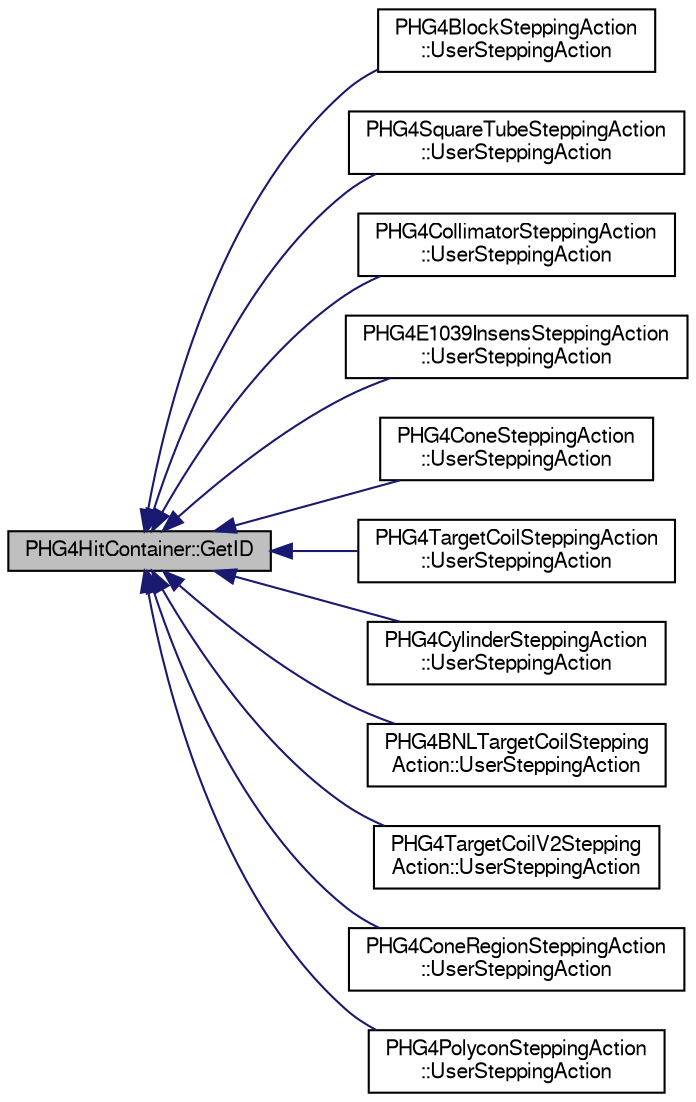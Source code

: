 digraph "PHG4HitContainer::GetID"
{
  bgcolor="transparent";
  edge [fontname="FreeSans",fontsize="10",labelfontname="FreeSans",labelfontsize="10"];
  node [fontname="FreeSans",fontsize="10",shape=record];
  rankdir="LR";
  Node1 [label="PHG4HitContainer::GetID",height=0.2,width=0.4,color="black", fillcolor="grey75", style="filled" fontcolor="black"];
  Node1 -> Node2 [dir="back",color="midnightblue",fontsize="10",style="solid",fontname="FreeSans"];
  Node2 [label="PHG4BlockSteppingAction\l::UserSteppingAction",height=0.2,width=0.4,color="black",URL="$d1/da2/classPHG4BlockSteppingAction.html#ae7baa1eb4f42a8a23888709986dd6881",tooltip="stepping action "];
  Node1 -> Node3 [dir="back",color="midnightblue",fontsize="10",style="solid",fontname="FreeSans"];
  Node3 [label="PHG4SquareTubeSteppingAction\l::UserSteppingAction",height=0.2,width=0.4,color="black",URL="$dc/d4f/classPHG4SquareTubeSteppingAction.html#a92220e4fe55c670cc2a51162184abb11",tooltip="stepping action "];
  Node1 -> Node4 [dir="back",color="midnightblue",fontsize="10",style="solid",fontname="FreeSans"];
  Node4 [label="PHG4CollimatorSteppingAction\l::UserSteppingAction",height=0.2,width=0.4,color="black",URL="$d2/dc6/classPHG4CollimatorSteppingAction.html#a615dc42ea59ff8790f73255c56a8c654",tooltip="stepping action "];
  Node1 -> Node5 [dir="back",color="midnightblue",fontsize="10",style="solid",fontname="FreeSans"];
  Node5 [label="PHG4E1039InsensSteppingAction\l::UserSteppingAction",height=0.2,width=0.4,color="black",URL="$d9/d14/classPHG4E1039InsensSteppingAction.html#a96517d619844a56a49d337482f09d5dd",tooltip="stepping action "];
  Node1 -> Node6 [dir="back",color="midnightblue",fontsize="10",style="solid",fontname="FreeSans"];
  Node6 [label="PHG4ConeSteppingAction\l::UserSteppingAction",height=0.2,width=0.4,color="black",URL="$d4/d7a/classPHG4ConeSteppingAction.html#aafbfccdd1c6a946b946087b0e15580b7",tooltip="stepping action "];
  Node1 -> Node7 [dir="back",color="midnightblue",fontsize="10",style="solid",fontname="FreeSans"];
  Node7 [label="PHG4TargetCoilSteppingAction\l::UserSteppingAction",height=0.2,width=0.4,color="black",URL="$db/d00/classPHG4TargetCoilSteppingAction.html#a782a5cc75c50dcb78cff48729fe8922f",tooltip="stepping action "];
  Node1 -> Node8 [dir="back",color="midnightblue",fontsize="10",style="solid",fontname="FreeSans"];
  Node8 [label="PHG4CylinderSteppingAction\l::UserSteppingAction",height=0.2,width=0.4,color="black",URL="$da/d58/classPHG4CylinderSteppingAction.html#a617bc1e8c57c83679e482a27a7d5a8b5",tooltip="stepping action "];
  Node1 -> Node9 [dir="back",color="midnightblue",fontsize="10",style="solid",fontname="FreeSans"];
  Node9 [label="PHG4BNLTargetCoilStepping\lAction::UserSteppingAction",height=0.2,width=0.4,color="black",URL="$d2/db5/classPHG4BNLTargetCoilSteppingAction.html#a0e62c4546b2a6fceca0f410e1fe4d222",tooltip="stepping action "];
  Node1 -> Node10 [dir="back",color="midnightblue",fontsize="10",style="solid",fontname="FreeSans"];
  Node10 [label="PHG4TargetCoilV2Stepping\lAction::UserSteppingAction",height=0.2,width=0.4,color="black",URL="$d0/dc8/classPHG4TargetCoilV2SteppingAction.html#a751aa8a428c0b81f6afc2b0d53005e48",tooltip="stepping action "];
  Node1 -> Node11 [dir="back",color="midnightblue",fontsize="10",style="solid",fontname="FreeSans"];
  Node11 [label="PHG4ConeRegionSteppingAction\l::UserSteppingAction",height=0.2,width=0.4,color="black",URL="$d4/de5/classPHG4ConeRegionSteppingAction.html#a6a0eac7c30dd6f9410c17974f373aa3b",tooltip="stepping action "];
  Node1 -> Node12 [dir="back",color="midnightblue",fontsize="10",style="solid",fontname="FreeSans"];
  Node12 [label="PHG4PolyconSteppingAction\l::UserSteppingAction",height=0.2,width=0.4,color="black",URL="$d3/d3d/classPHG4PolyconSteppingAction.html#a3c87e656ab7fe0670495941e0c545bfd",tooltip="stepping action "];
}

